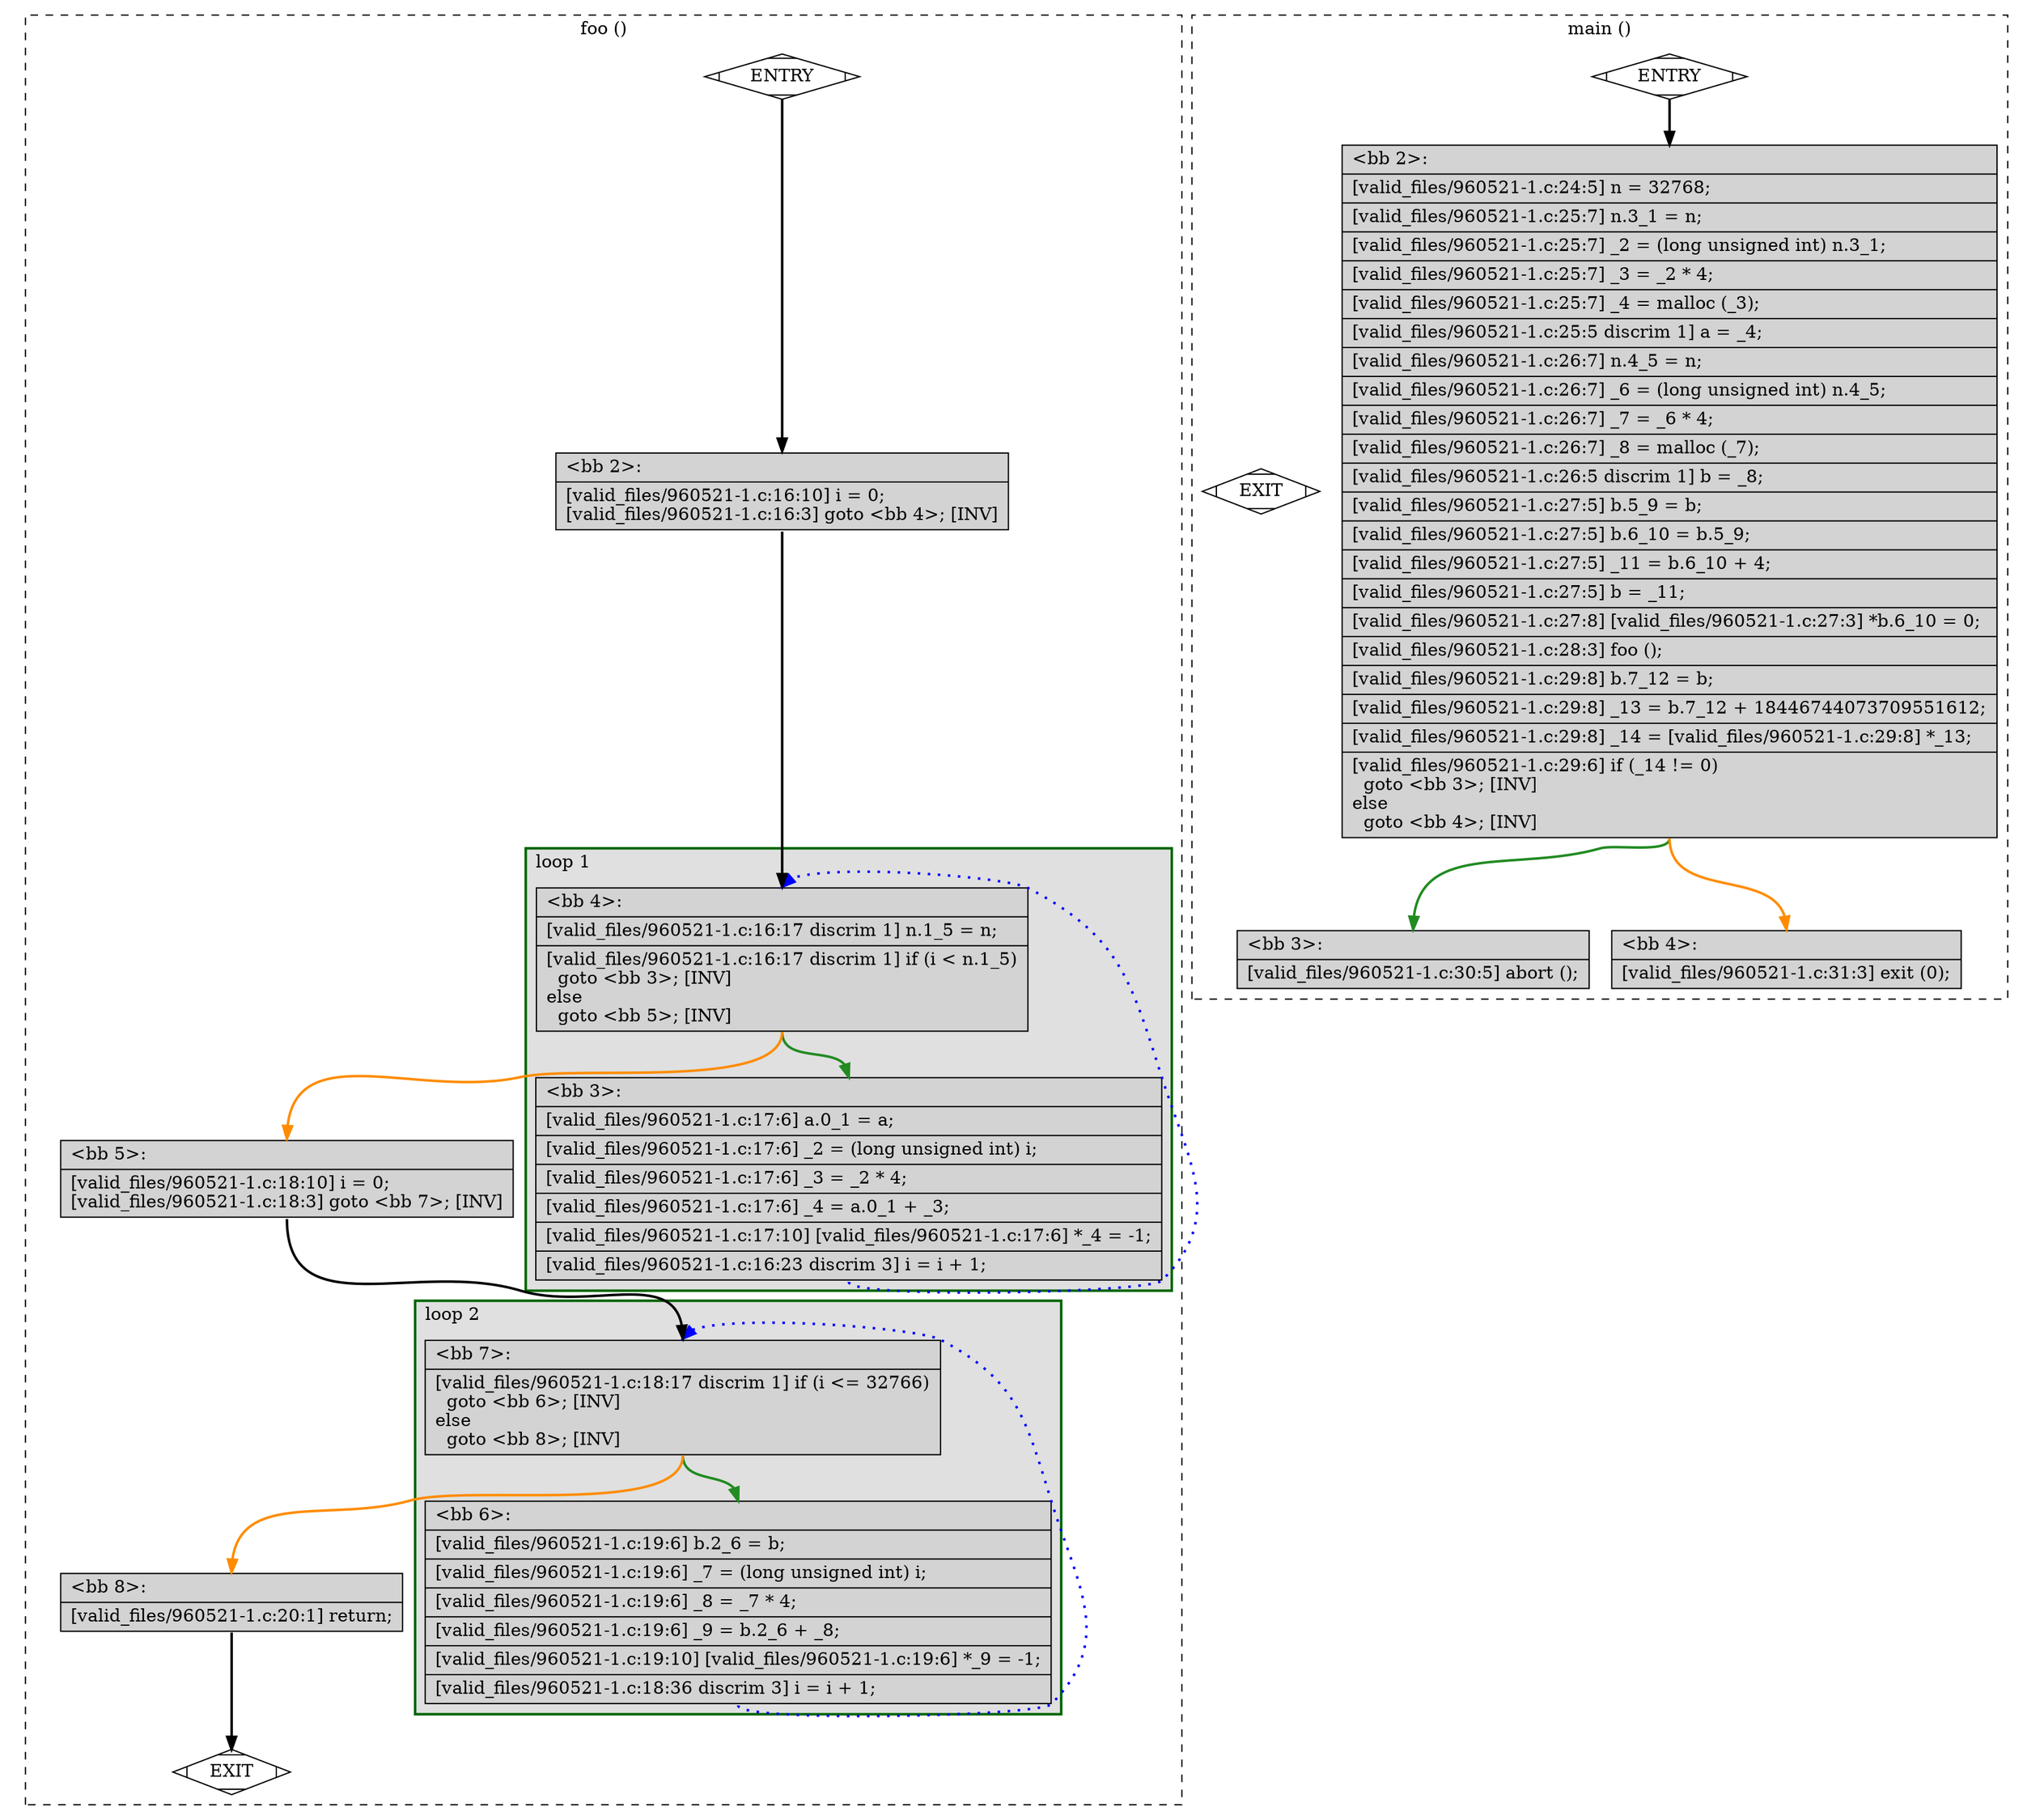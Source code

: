 digraph "a-960521-1.c.015t.cfg" {
overlap=false;
subgraph "cluster_foo" {
	style="dashed";
	color="black";
	label="foo ()";
	subgraph cluster_6_2 {
	style="filled";
	color="darkgreen";
	fillcolor="grey88";
	label="loop 2";
	labeljust=l;
	penwidth=2;
	fn_6_basic_block_7 [shape=record,style=filled,fillcolor=lightgrey,label="{\<bb\ 7\>:\l\
|[valid_files/960521-1.c:18:17\ discrim\ 1]\ if\ (i\ \<=\ 32766)\l\
\ \ goto\ \<bb\ 6\>;\ [INV]\l\
else\l\
\ \ goto\ \<bb\ 8\>;\ [INV]\l\
}"];

	fn_6_basic_block_6 [shape=record,style=filled,fillcolor=lightgrey,label="{\<bb\ 6\>:\l\
|[valid_files/960521-1.c:19:6]\ b.2_6\ =\ b;\l\
|[valid_files/960521-1.c:19:6]\ _7\ =\ (long\ unsigned\ int)\ i;\l\
|[valid_files/960521-1.c:19:6]\ _8\ =\ _7\ *\ 4;\l\
|[valid_files/960521-1.c:19:6]\ _9\ =\ b.2_6\ +\ _8;\l\
|[valid_files/960521-1.c:19:10]\ [valid_files/960521-1.c:19:6]\ *_9\ =\ -1;\l\
|[valid_files/960521-1.c:18:36\ discrim\ 3]\ i\ =\ i\ +\ 1;\l\
}"];

	}
	subgraph cluster_6_1 {
	style="filled";
	color="darkgreen";
	fillcolor="grey88";
	label="loop 1";
	labeljust=l;
	penwidth=2;
	fn_6_basic_block_4 [shape=record,style=filled,fillcolor=lightgrey,label="{\<bb\ 4\>:\l\
|[valid_files/960521-1.c:16:17\ discrim\ 1]\ n.1_5\ =\ n;\l\
|[valid_files/960521-1.c:16:17\ discrim\ 1]\ if\ (i\ \<\ n.1_5)\l\
\ \ goto\ \<bb\ 3\>;\ [INV]\l\
else\l\
\ \ goto\ \<bb\ 5\>;\ [INV]\l\
}"];

	fn_6_basic_block_3 [shape=record,style=filled,fillcolor=lightgrey,label="{\<bb\ 3\>:\l\
|[valid_files/960521-1.c:17:6]\ a.0_1\ =\ a;\l\
|[valid_files/960521-1.c:17:6]\ _2\ =\ (long\ unsigned\ int)\ i;\l\
|[valid_files/960521-1.c:17:6]\ _3\ =\ _2\ *\ 4;\l\
|[valid_files/960521-1.c:17:6]\ _4\ =\ a.0_1\ +\ _3;\l\
|[valid_files/960521-1.c:17:10]\ [valid_files/960521-1.c:17:6]\ *_4\ =\ -1;\l\
|[valid_files/960521-1.c:16:23\ discrim\ 3]\ i\ =\ i\ +\ 1;\l\
}"];

	}
	fn_6_basic_block_0 [shape=Mdiamond,style=filled,fillcolor=white,label="ENTRY"];

	fn_6_basic_block_1 [shape=Mdiamond,style=filled,fillcolor=white,label="EXIT"];

	fn_6_basic_block_2 [shape=record,style=filled,fillcolor=lightgrey,label="{\<bb\ 2\>:\l\
|[valid_files/960521-1.c:16:10]\ i\ =\ 0;\l\
[valid_files/960521-1.c:16:3]\ goto\ \<bb\ 4\>;\ [INV]\l\
}"];

	fn_6_basic_block_5 [shape=record,style=filled,fillcolor=lightgrey,label="{\<bb\ 5\>:\l\
|[valid_files/960521-1.c:18:10]\ i\ =\ 0;\l\
[valid_files/960521-1.c:18:3]\ goto\ \<bb\ 7\>;\ [INV]\l\
}"];

	fn_6_basic_block_8 [shape=record,style=filled,fillcolor=lightgrey,label="{\<bb\ 8\>:\l\
|[valid_files/960521-1.c:20:1]\ return;\l\
}"];

	fn_6_basic_block_0:s -> fn_6_basic_block_2:n [style="solid,bold",color=black,weight=100,constraint=true];
	fn_6_basic_block_2:s -> fn_6_basic_block_4:n [style="solid,bold",color=black,weight=100,constraint=true];
	fn_6_basic_block_3:s -> fn_6_basic_block_4:n [style="dotted,bold",color=blue,weight=10,constraint=false];
	fn_6_basic_block_4:s -> fn_6_basic_block_3:n [style="solid,bold",color=forestgreen,weight=10,constraint=true];
	fn_6_basic_block_4:s -> fn_6_basic_block_5:n [style="solid,bold",color=darkorange,weight=10,constraint=true];
	fn_6_basic_block_5:s -> fn_6_basic_block_7:n [style="solid,bold",color=black,weight=100,constraint=true];
	fn_6_basic_block_6:s -> fn_6_basic_block_7:n [style="dotted,bold",color=blue,weight=10,constraint=false];
	fn_6_basic_block_7:s -> fn_6_basic_block_6:n [style="solid,bold",color=forestgreen,weight=10,constraint=true];
	fn_6_basic_block_7:s -> fn_6_basic_block_8:n [style="solid,bold",color=darkorange,weight=10,constraint=true];
	fn_6_basic_block_8:s -> fn_6_basic_block_1:n [style="solid,bold",color=black,weight=10,constraint=true];
	fn_6_basic_block_0:s -> fn_6_basic_block_1:n [style="invis",constraint=true];
}
subgraph "cluster_main" {
	style="dashed";
	color="black";
	label="main ()";
	fn_7_basic_block_0 [shape=Mdiamond,style=filled,fillcolor=white,label="ENTRY"];

	fn_7_basic_block_1 [shape=Mdiamond,style=filled,fillcolor=white,label="EXIT"];

	fn_7_basic_block_2 [shape=record,style=filled,fillcolor=lightgrey,label="{\<bb\ 2\>:\l\
|[valid_files/960521-1.c:24:5]\ n\ =\ 32768;\l\
|[valid_files/960521-1.c:25:7]\ n.3_1\ =\ n;\l\
|[valid_files/960521-1.c:25:7]\ _2\ =\ (long\ unsigned\ int)\ n.3_1;\l\
|[valid_files/960521-1.c:25:7]\ _3\ =\ _2\ *\ 4;\l\
|[valid_files/960521-1.c:25:7]\ _4\ =\ malloc\ (_3);\l\
|[valid_files/960521-1.c:25:5\ discrim\ 1]\ a\ =\ _4;\l\
|[valid_files/960521-1.c:26:7]\ n.4_5\ =\ n;\l\
|[valid_files/960521-1.c:26:7]\ _6\ =\ (long\ unsigned\ int)\ n.4_5;\l\
|[valid_files/960521-1.c:26:7]\ _7\ =\ _6\ *\ 4;\l\
|[valid_files/960521-1.c:26:7]\ _8\ =\ malloc\ (_7);\l\
|[valid_files/960521-1.c:26:5\ discrim\ 1]\ b\ =\ _8;\l\
|[valid_files/960521-1.c:27:5]\ b.5_9\ =\ b;\l\
|[valid_files/960521-1.c:27:5]\ b.6_10\ =\ b.5_9;\l\
|[valid_files/960521-1.c:27:5]\ _11\ =\ b.6_10\ +\ 4;\l\
|[valid_files/960521-1.c:27:5]\ b\ =\ _11;\l\
|[valid_files/960521-1.c:27:8]\ [valid_files/960521-1.c:27:3]\ *b.6_10\ =\ 0;\l\
|[valid_files/960521-1.c:28:3]\ foo\ ();\l\
|[valid_files/960521-1.c:29:8]\ b.7_12\ =\ b;\l\
|[valid_files/960521-1.c:29:8]\ _13\ =\ b.7_12\ +\ 18446744073709551612;\l\
|[valid_files/960521-1.c:29:8]\ _14\ =\ [valid_files/960521-1.c:29:8]\ *_13;\l\
|[valid_files/960521-1.c:29:6]\ if\ (_14\ !=\ 0)\l\
\ \ goto\ \<bb\ 3\>;\ [INV]\l\
else\l\
\ \ goto\ \<bb\ 4\>;\ [INV]\l\
}"];

	fn_7_basic_block_3 [shape=record,style=filled,fillcolor=lightgrey,label="{\<bb\ 3\>:\l\
|[valid_files/960521-1.c:30:5]\ abort\ ();\l\
}"];

	fn_7_basic_block_4 [shape=record,style=filled,fillcolor=lightgrey,label="{\<bb\ 4\>:\l\
|[valid_files/960521-1.c:31:3]\ exit\ (0);\l\
}"];

	fn_7_basic_block_0:s -> fn_7_basic_block_2:n [style="solid,bold",color=black,weight=100,constraint=true];
	fn_7_basic_block_2:s -> fn_7_basic_block_3:n [style="solid,bold",color=forestgreen,weight=10,constraint=true];
	fn_7_basic_block_2:s -> fn_7_basic_block_4:n [style="solid,bold",color=darkorange,weight=10,constraint=true];
	fn_7_basic_block_0:s -> fn_7_basic_block_1:n [style="invis",constraint=true];
}
}
